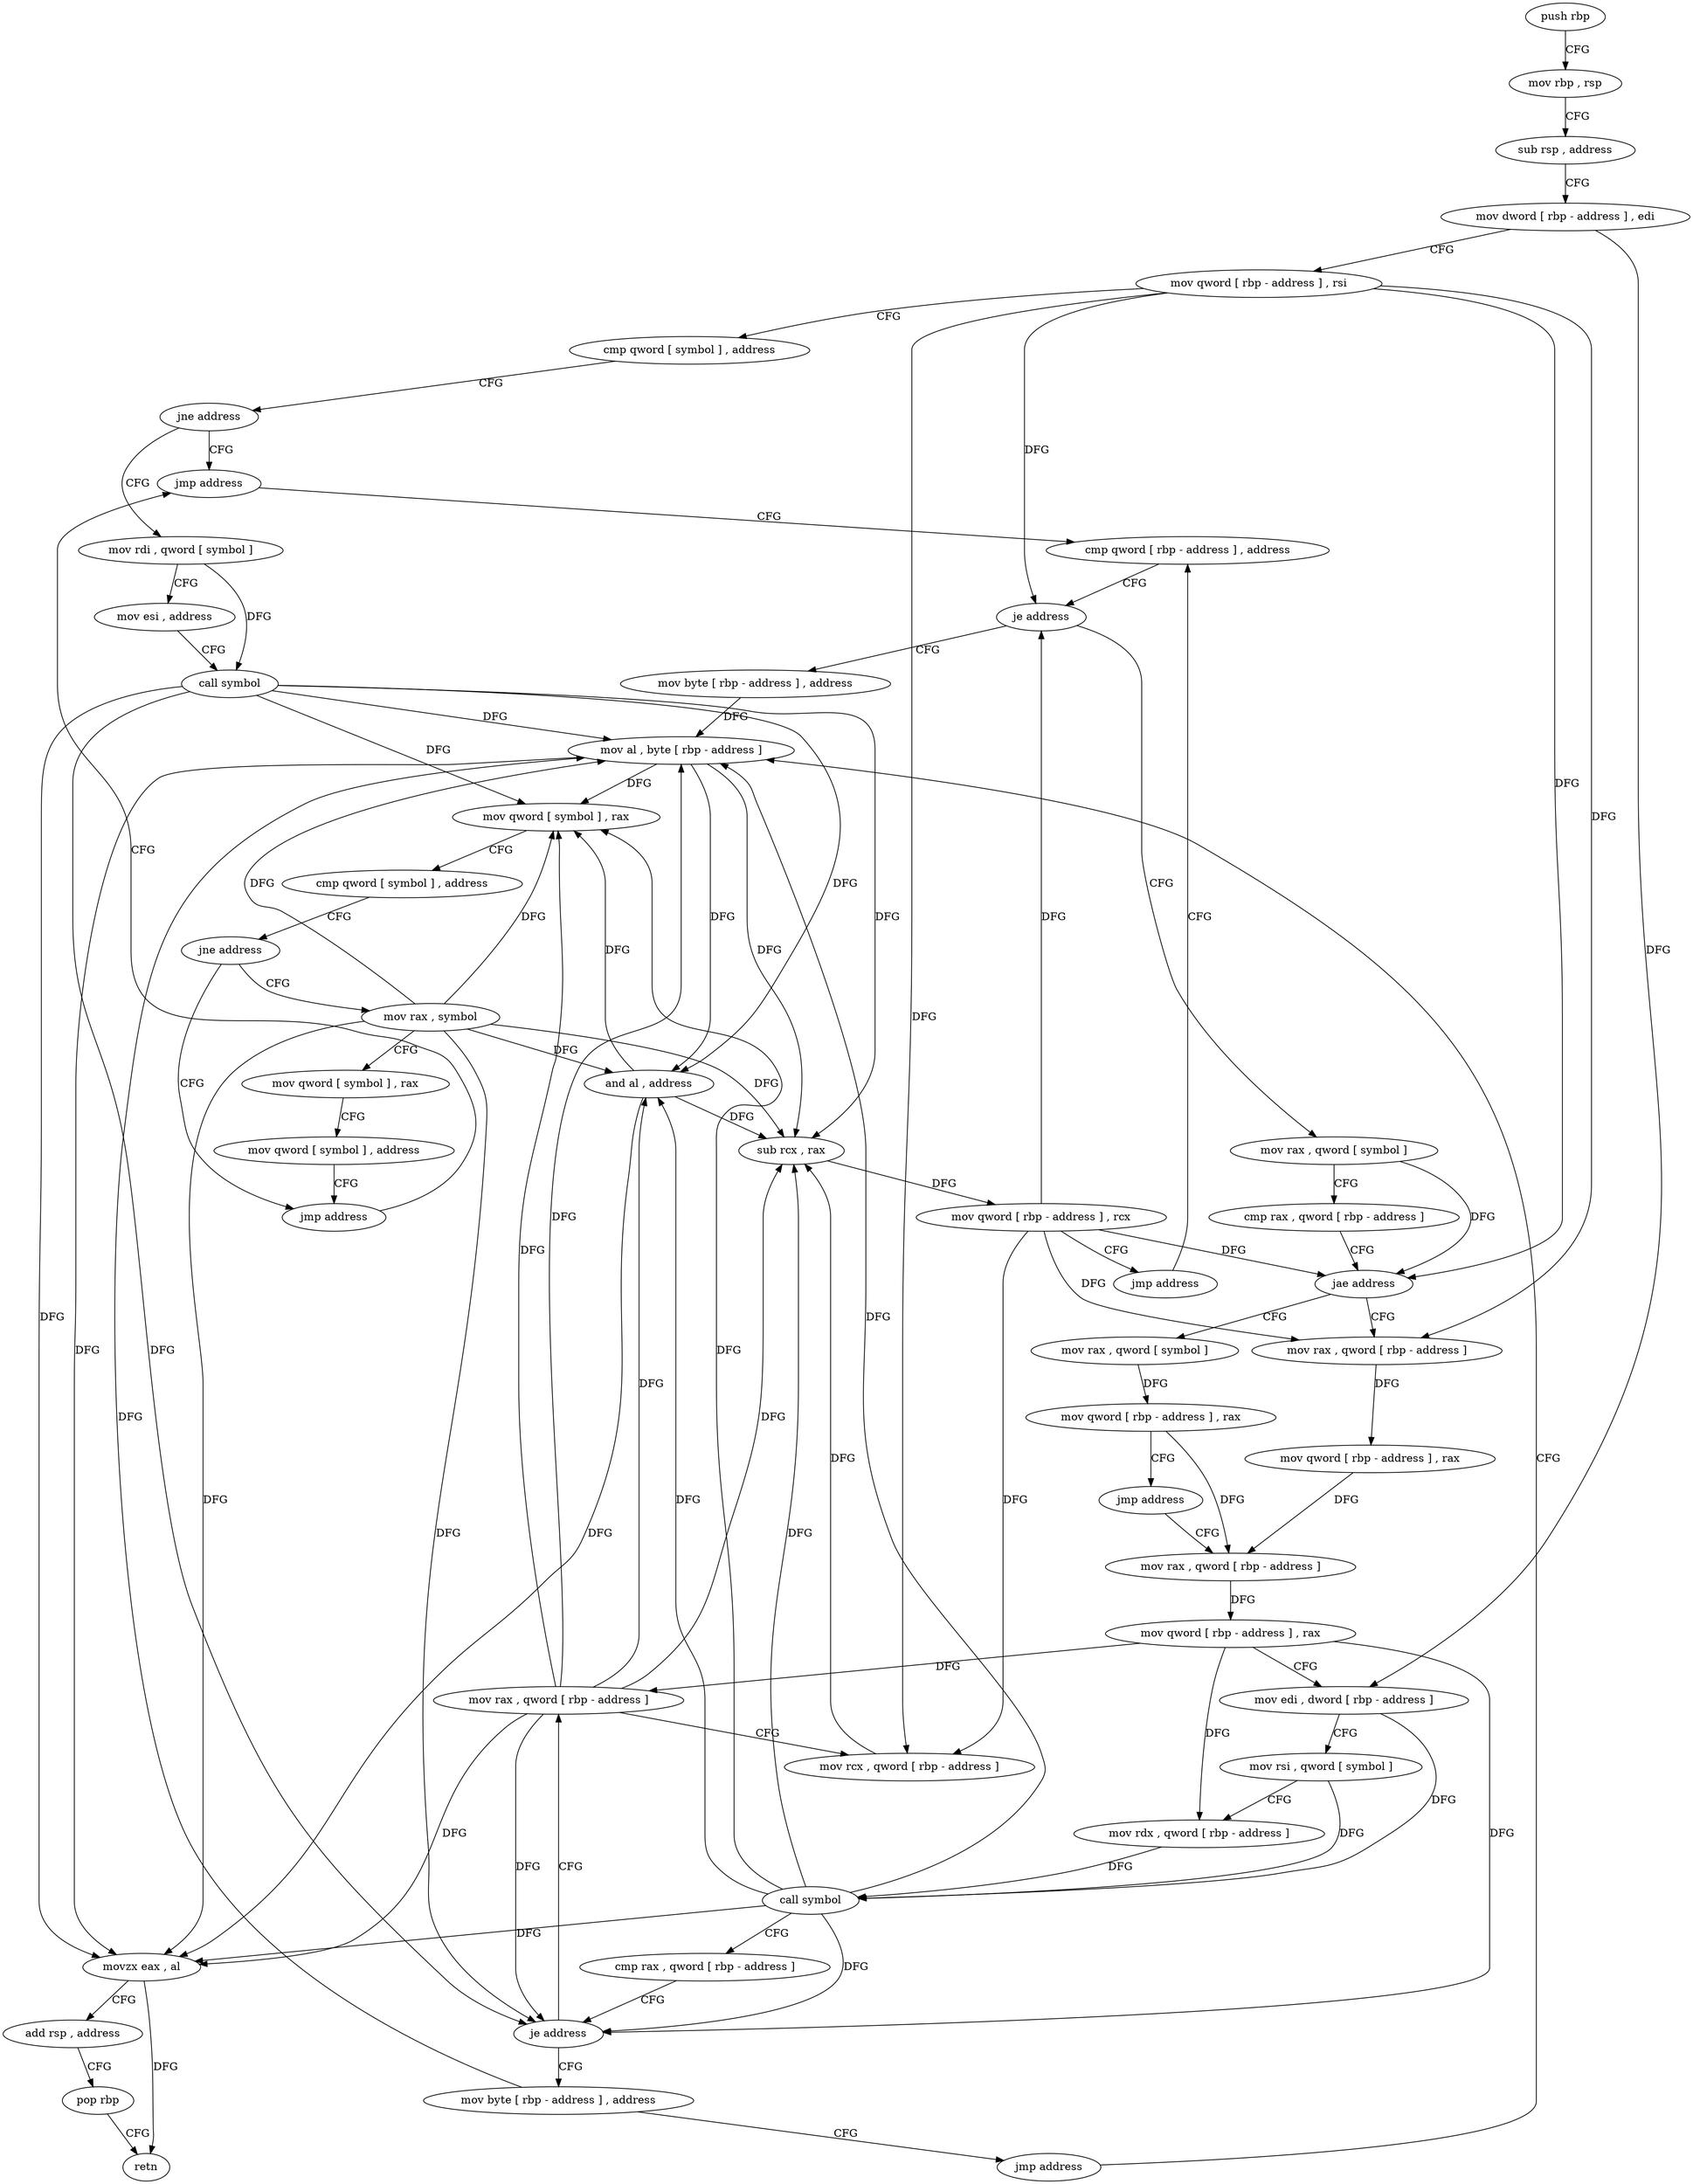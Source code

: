 digraph "func" {
"4243312" [label = "push rbp" ]
"4243313" [label = "mov rbp , rsp" ]
"4243316" [label = "sub rsp , address" ]
"4243320" [label = "mov dword [ rbp - address ] , edi" ]
"4243323" [label = "mov qword [ rbp - address ] , rsi" ]
"4243327" [label = "cmp qword [ symbol ] , address" ]
"4243336" [label = "jne address" ]
"4243418" [label = "jmp address" ]
"4243342" [label = "mov rdi , qword [ symbol ]" ]
"4243423" [label = "cmp qword [ rbp - address ] , address" ]
"4243350" [label = "mov esi , address" ]
"4243355" [label = "call symbol" ]
"4243360" [label = "mov qword [ symbol ] , rax" ]
"4243368" [label = "cmp qword [ symbol ] , address" ]
"4243377" [label = "jne address" ]
"4243413" [label = "jmp address" ]
"4243383" [label = "mov rax , symbol" ]
"4243428" [label = "je address" ]
"4243544" [label = "mov byte [ rbp - address ] , address" ]
"4243434" [label = "mov rax , qword [ symbol ]" ]
"4243393" [label = "mov qword [ symbol ] , rax" ]
"4243401" [label = "mov qword [ symbol ] , address" ]
"4243548" [label = "mov al , byte [ rbp - address ]" ]
"4243442" [label = "cmp rax , qword [ rbp - address ]" ]
"4243446" [label = "jae address" ]
"4243469" [label = "mov rax , qword [ rbp - address ]" ]
"4243452" [label = "mov rax , qword [ symbol ]" ]
"4243473" [label = "mov qword [ rbp - address ] , rax" ]
"4243477" [label = "mov rax , qword [ rbp - address ]" ]
"4243460" [label = "mov qword [ rbp - address ] , rax" ]
"4243464" [label = "jmp address" ]
"4243524" [label = "mov rax , qword [ rbp - address ]" ]
"4243528" [label = "mov rcx , qword [ rbp - address ]" ]
"4243532" [label = "sub rcx , rax" ]
"4243535" [label = "mov qword [ rbp - address ] , rcx" ]
"4243539" [label = "jmp address" ]
"4243515" [label = "mov byte [ rbp - address ] , address" ]
"4243519" [label = "jmp address" ]
"4243481" [label = "mov qword [ rbp - address ] , rax" ]
"4243485" [label = "mov edi , dword [ rbp - address ]" ]
"4243488" [label = "mov rsi , qword [ symbol ]" ]
"4243496" [label = "mov rdx , qword [ rbp - address ]" ]
"4243500" [label = "call symbol" ]
"4243505" [label = "cmp rax , qword [ rbp - address ]" ]
"4243509" [label = "je address" ]
"4243551" [label = "and al , address" ]
"4243553" [label = "movzx eax , al" ]
"4243556" [label = "add rsp , address" ]
"4243560" [label = "pop rbp" ]
"4243561" [label = "retn" ]
"4243312" -> "4243313" [ label = "CFG" ]
"4243313" -> "4243316" [ label = "CFG" ]
"4243316" -> "4243320" [ label = "CFG" ]
"4243320" -> "4243323" [ label = "CFG" ]
"4243320" -> "4243485" [ label = "DFG" ]
"4243323" -> "4243327" [ label = "CFG" ]
"4243323" -> "4243428" [ label = "DFG" ]
"4243323" -> "4243446" [ label = "DFG" ]
"4243323" -> "4243469" [ label = "DFG" ]
"4243323" -> "4243528" [ label = "DFG" ]
"4243327" -> "4243336" [ label = "CFG" ]
"4243336" -> "4243418" [ label = "CFG" ]
"4243336" -> "4243342" [ label = "CFG" ]
"4243418" -> "4243423" [ label = "CFG" ]
"4243342" -> "4243350" [ label = "CFG" ]
"4243342" -> "4243355" [ label = "DFG" ]
"4243423" -> "4243428" [ label = "CFG" ]
"4243350" -> "4243355" [ label = "CFG" ]
"4243355" -> "4243360" [ label = "DFG" ]
"4243355" -> "4243548" [ label = "DFG" ]
"4243355" -> "4243551" [ label = "DFG" ]
"4243355" -> "4243553" [ label = "DFG" ]
"4243355" -> "4243509" [ label = "DFG" ]
"4243355" -> "4243532" [ label = "DFG" ]
"4243360" -> "4243368" [ label = "CFG" ]
"4243368" -> "4243377" [ label = "CFG" ]
"4243377" -> "4243413" [ label = "CFG" ]
"4243377" -> "4243383" [ label = "CFG" ]
"4243413" -> "4243418" [ label = "CFG" ]
"4243383" -> "4243393" [ label = "CFG" ]
"4243383" -> "4243360" [ label = "DFG" ]
"4243383" -> "4243548" [ label = "DFG" ]
"4243383" -> "4243551" [ label = "DFG" ]
"4243383" -> "4243553" [ label = "DFG" ]
"4243383" -> "4243509" [ label = "DFG" ]
"4243383" -> "4243532" [ label = "DFG" ]
"4243428" -> "4243544" [ label = "CFG" ]
"4243428" -> "4243434" [ label = "CFG" ]
"4243544" -> "4243548" [ label = "DFG" ]
"4243434" -> "4243442" [ label = "CFG" ]
"4243434" -> "4243446" [ label = "DFG" ]
"4243393" -> "4243401" [ label = "CFG" ]
"4243401" -> "4243413" [ label = "CFG" ]
"4243548" -> "4243551" [ label = "DFG" ]
"4243548" -> "4243360" [ label = "DFG" ]
"4243548" -> "4243553" [ label = "DFG" ]
"4243548" -> "4243532" [ label = "DFG" ]
"4243442" -> "4243446" [ label = "CFG" ]
"4243446" -> "4243469" [ label = "CFG" ]
"4243446" -> "4243452" [ label = "CFG" ]
"4243469" -> "4243473" [ label = "DFG" ]
"4243452" -> "4243460" [ label = "DFG" ]
"4243473" -> "4243477" [ label = "DFG" ]
"4243477" -> "4243481" [ label = "DFG" ]
"4243460" -> "4243464" [ label = "CFG" ]
"4243460" -> "4243477" [ label = "DFG" ]
"4243464" -> "4243477" [ label = "CFG" ]
"4243524" -> "4243528" [ label = "CFG" ]
"4243524" -> "4243360" [ label = "DFG" ]
"4243524" -> "4243551" [ label = "DFG" ]
"4243524" -> "4243553" [ label = "DFG" ]
"4243524" -> "4243548" [ label = "DFG" ]
"4243524" -> "4243509" [ label = "DFG" ]
"4243524" -> "4243532" [ label = "DFG" ]
"4243528" -> "4243532" [ label = "DFG" ]
"4243532" -> "4243535" [ label = "DFG" ]
"4243535" -> "4243539" [ label = "CFG" ]
"4243535" -> "4243428" [ label = "DFG" ]
"4243535" -> "4243446" [ label = "DFG" ]
"4243535" -> "4243469" [ label = "DFG" ]
"4243535" -> "4243528" [ label = "DFG" ]
"4243539" -> "4243423" [ label = "CFG" ]
"4243515" -> "4243519" [ label = "CFG" ]
"4243515" -> "4243548" [ label = "DFG" ]
"4243519" -> "4243548" [ label = "CFG" ]
"4243481" -> "4243485" [ label = "CFG" ]
"4243481" -> "4243496" [ label = "DFG" ]
"4243481" -> "4243509" [ label = "DFG" ]
"4243481" -> "4243524" [ label = "DFG" ]
"4243485" -> "4243488" [ label = "CFG" ]
"4243485" -> "4243500" [ label = "DFG" ]
"4243488" -> "4243496" [ label = "CFG" ]
"4243488" -> "4243500" [ label = "DFG" ]
"4243496" -> "4243500" [ label = "DFG" ]
"4243500" -> "4243505" [ label = "CFG" ]
"4243500" -> "4243360" [ label = "DFG" ]
"4243500" -> "4243551" [ label = "DFG" ]
"4243500" -> "4243553" [ label = "DFG" ]
"4243500" -> "4243548" [ label = "DFG" ]
"4243500" -> "4243509" [ label = "DFG" ]
"4243500" -> "4243532" [ label = "DFG" ]
"4243505" -> "4243509" [ label = "CFG" ]
"4243509" -> "4243524" [ label = "CFG" ]
"4243509" -> "4243515" [ label = "CFG" ]
"4243551" -> "4243553" [ label = "DFG" ]
"4243551" -> "4243360" [ label = "DFG" ]
"4243551" -> "4243532" [ label = "DFG" ]
"4243553" -> "4243556" [ label = "CFG" ]
"4243553" -> "4243561" [ label = "DFG" ]
"4243556" -> "4243560" [ label = "CFG" ]
"4243560" -> "4243561" [ label = "CFG" ]
}

